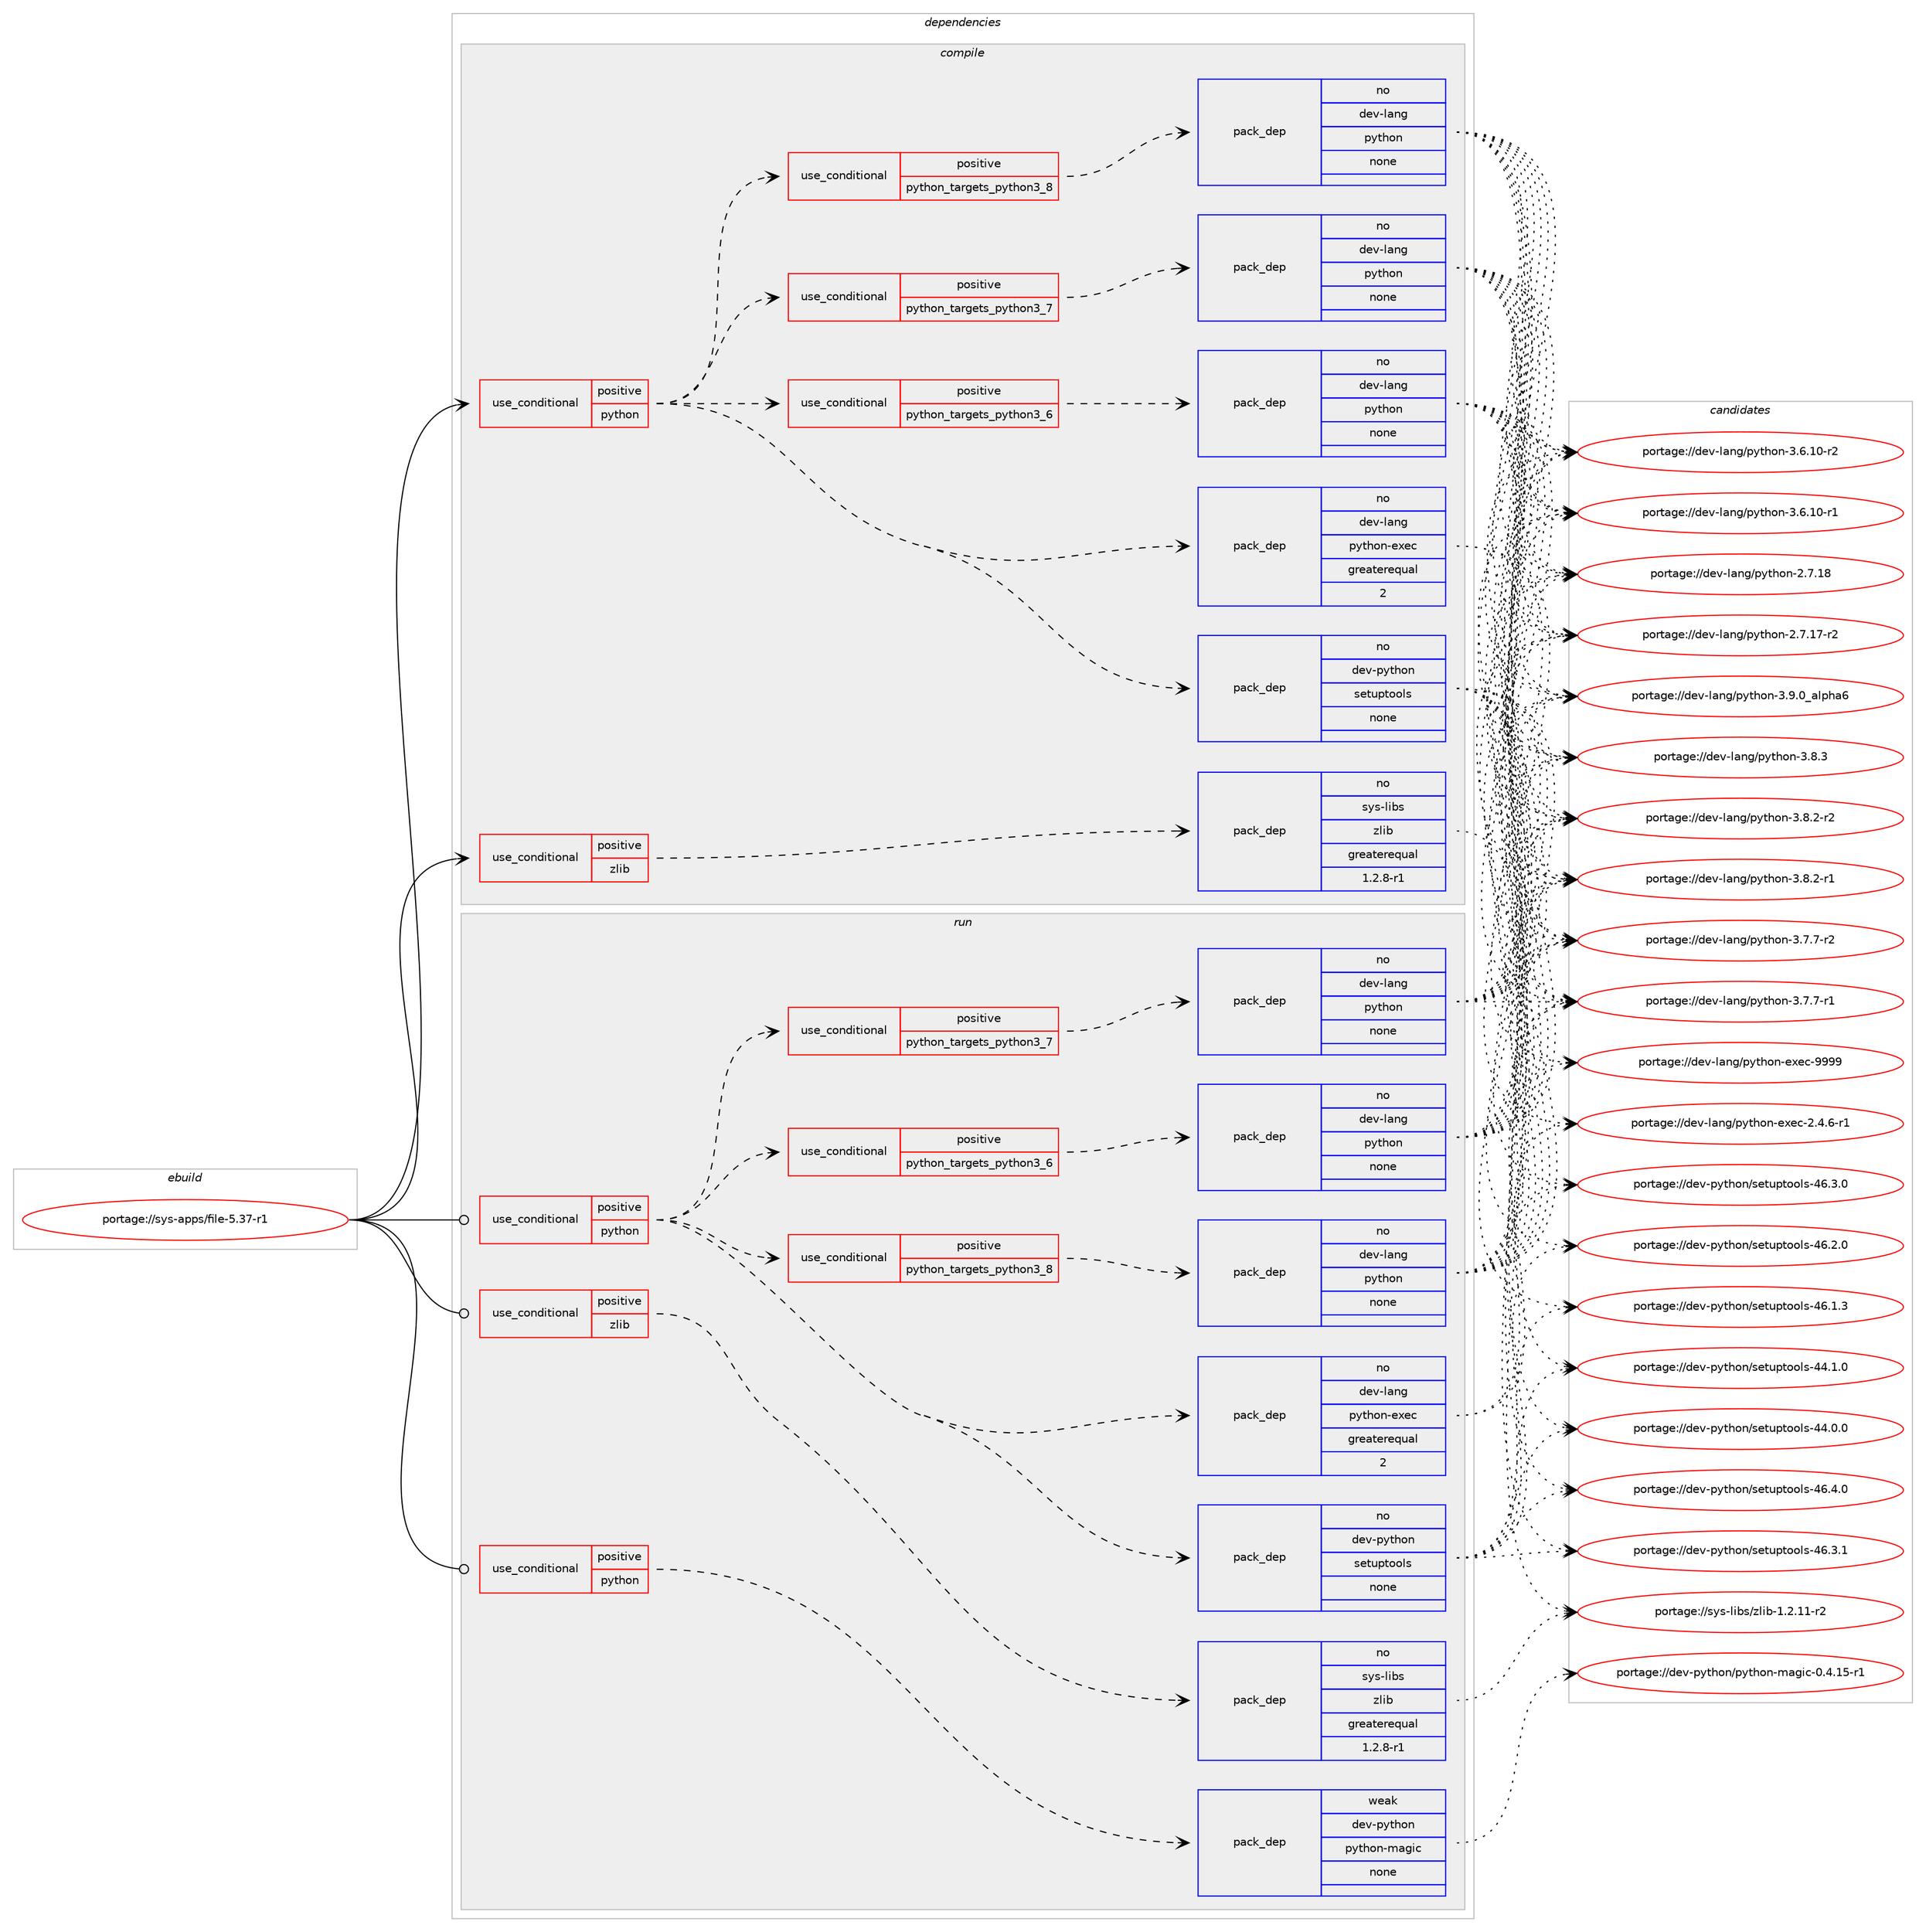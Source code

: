 digraph prolog {

# *************
# Graph options
# *************

newrank=true;
concentrate=true;
compound=true;
graph [rankdir=LR,fontname=Helvetica,fontsize=10,ranksep=1.5];#, ranksep=2.5, nodesep=0.2];
edge  [arrowhead=vee];
node  [fontname=Helvetica,fontsize=10];

# **********
# The ebuild
# **********

subgraph cluster_leftcol {
color=gray;
rank=same;
label=<<i>ebuild</i>>;
id [label="portage://sys-apps/file-5.37-r1", color=red, width=4, href="../sys-apps/file-5.37-r1.svg"];
}

# ****************
# The dependencies
# ****************

subgraph cluster_midcol {
color=gray;
label=<<i>dependencies</i>>;
subgraph cluster_compile {
fillcolor="#eeeeee";
style=filled;
label=<<i>compile</i>>;
subgraph cond1353 {
dependency6127 [label=<<TABLE BORDER="0" CELLBORDER="1" CELLSPACING="0" CELLPADDING="4"><TR><TD ROWSPAN="3" CELLPADDING="10">use_conditional</TD></TR><TR><TD>positive</TD></TR><TR><TD>python</TD></TR></TABLE>>, shape=none, color=red];
subgraph cond1354 {
dependency6128 [label=<<TABLE BORDER="0" CELLBORDER="1" CELLSPACING="0" CELLPADDING="4"><TR><TD ROWSPAN="3" CELLPADDING="10">use_conditional</TD></TR><TR><TD>positive</TD></TR><TR><TD>python_targets_python3_6</TD></TR></TABLE>>, shape=none, color=red];
subgraph pack4666 {
dependency6129 [label=<<TABLE BORDER="0" CELLBORDER="1" CELLSPACING="0" CELLPADDING="4" WIDTH="220"><TR><TD ROWSPAN="6" CELLPADDING="30">pack_dep</TD></TR><TR><TD WIDTH="110">no</TD></TR><TR><TD>dev-lang</TD></TR><TR><TD>python</TD></TR><TR><TD>none</TD></TR><TR><TD></TD></TR></TABLE>>, shape=none, color=blue];
}
dependency6128:e -> dependency6129:w [weight=20,style="dashed",arrowhead="vee"];
}
dependency6127:e -> dependency6128:w [weight=20,style="dashed",arrowhead="vee"];
subgraph cond1355 {
dependency6130 [label=<<TABLE BORDER="0" CELLBORDER="1" CELLSPACING="0" CELLPADDING="4"><TR><TD ROWSPAN="3" CELLPADDING="10">use_conditional</TD></TR><TR><TD>positive</TD></TR><TR><TD>python_targets_python3_7</TD></TR></TABLE>>, shape=none, color=red];
subgraph pack4667 {
dependency6131 [label=<<TABLE BORDER="0" CELLBORDER="1" CELLSPACING="0" CELLPADDING="4" WIDTH="220"><TR><TD ROWSPAN="6" CELLPADDING="30">pack_dep</TD></TR><TR><TD WIDTH="110">no</TD></TR><TR><TD>dev-lang</TD></TR><TR><TD>python</TD></TR><TR><TD>none</TD></TR><TR><TD></TD></TR></TABLE>>, shape=none, color=blue];
}
dependency6130:e -> dependency6131:w [weight=20,style="dashed",arrowhead="vee"];
}
dependency6127:e -> dependency6130:w [weight=20,style="dashed",arrowhead="vee"];
subgraph cond1356 {
dependency6132 [label=<<TABLE BORDER="0" CELLBORDER="1" CELLSPACING="0" CELLPADDING="4"><TR><TD ROWSPAN="3" CELLPADDING="10">use_conditional</TD></TR><TR><TD>positive</TD></TR><TR><TD>python_targets_python3_8</TD></TR></TABLE>>, shape=none, color=red];
subgraph pack4668 {
dependency6133 [label=<<TABLE BORDER="0" CELLBORDER="1" CELLSPACING="0" CELLPADDING="4" WIDTH="220"><TR><TD ROWSPAN="6" CELLPADDING="30">pack_dep</TD></TR><TR><TD WIDTH="110">no</TD></TR><TR><TD>dev-lang</TD></TR><TR><TD>python</TD></TR><TR><TD>none</TD></TR><TR><TD></TD></TR></TABLE>>, shape=none, color=blue];
}
dependency6132:e -> dependency6133:w [weight=20,style="dashed",arrowhead="vee"];
}
dependency6127:e -> dependency6132:w [weight=20,style="dashed",arrowhead="vee"];
subgraph pack4669 {
dependency6134 [label=<<TABLE BORDER="0" CELLBORDER="1" CELLSPACING="0" CELLPADDING="4" WIDTH="220"><TR><TD ROWSPAN="6" CELLPADDING="30">pack_dep</TD></TR><TR><TD WIDTH="110">no</TD></TR><TR><TD>dev-lang</TD></TR><TR><TD>python-exec</TD></TR><TR><TD>greaterequal</TD></TR><TR><TD>2</TD></TR></TABLE>>, shape=none, color=blue];
}
dependency6127:e -> dependency6134:w [weight=20,style="dashed",arrowhead="vee"];
subgraph pack4670 {
dependency6135 [label=<<TABLE BORDER="0" CELLBORDER="1" CELLSPACING="0" CELLPADDING="4" WIDTH="220"><TR><TD ROWSPAN="6" CELLPADDING="30">pack_dep</TD></TR><TR><TD WIDTH="110">no</TD></TR><TR><TD>dev-python</TD></TR><TR><TD>setuptools</TD></TR><TR><TD>none</TD></TR><TR><TD></TD></TR></TABLE>>, shape=none, color=blue];
}
dependency6127:e -> dependency6135:w [weight=20,style="dashed",arrowhead="vee"];
}
id:e -> dependency6127:w [weight=20,style="solid",arrowhead="vee"];
subgraph cond1357 {
dependency6136 [label=<<TABLE BORDER="0" CELLBORDER="1" CELLSPACING="0" CELLPADDING="4"><TR><TD ROWSPAN="3" CELLPADDING="10">use_conditional</TD></TR><TR><TD>positive</TD></TR><TR><TD>zlib</TD></TR></TABLE>>, shape=none, color=red];
subgraph pack4671 {
dependency6137 [label=<<TABLE BORDER="0" CELLBORDER="1" CELLSPACING="0" CELLPADDING="4" WIDTH="220"><TR><TD ROWSPAN="6" CELLPADDING="30">pack_dep</TD></TR><TR><TD WIDTH="110">no</TD></TR><TR><TD>sys-libs</TD></TR><TR><TD>zlib</TD></TR><TR><TD>greaterequal</TD></TR><TR><TD>1.2.8-r1</TD></TR></TABLE>>, shape=none, color=blue];
}
dependency6136:e -> dependency6137:w [weight=20,style="dashed",arrowhead="vee"];
}
id:e -> dependency6136:w [weight=20,style="solid",arrowhead="vee"];
}
subgraph cluster_compileandrun {
fillcolor="#eeeeee";
style=filled;
label=<<i>compile and run</i>>;
}
subgraph cluster_run {
fillcolor="#eeeeee";
style=filled;
label=<<i>run</i>>;
subgraph cond1358 {
dependency6138 [label=<<TABLE BORDER="0" CELLBORDER="1" CELLSPACING="0" CELLPADDING="4"><TR><TD ROWSPAN="3" CELLPADDING="10">use_conditional</TD></TR><TR><TD>positive</TD></TR><TR><TD>python</TD></TR></TABLE>>, shape=none, color=red];
subgraph cond1359 {
dependency6139 [label=<<TABLE BORDER="0" CELLBORDER="1" CELLSPACING="0" CELLPADDING="4"><TR><TD ROWSPAN="3" CELLPADDING="10">use_conditional</TD></TR><TR><TD>positive</TD></TR><TR><TD>python_targets_python3_6</TD></TR></TABLE>>, shape=none, color=red];
subgraph pack4672 {
dependency6140 [label=<<TABLE BORDER="0" CELLBORDER="1" CELLSPACING="0" CELLPADDING="4" WIDTH="220"><TR><TD ROWSPAN="6" CELLPADDING="30">pack_dep</TD></TR><TR><TD WIDTH="110">no</TD></TR><TR><TD>dev-lang</TD></TR><TR><TD>python</TD></TR><TR><TD>none</TD></TR><TR><TD></TD></TR></TABLE>>, shape=none, color=blue];
}
dependency6139:e -> dependency6140:w [weight=20,style="dashed",arrowhead="vee"];
}
dependency6138:e -> dependency6139:w [weight=20,style="dashed",arrowhead="vee"];
subgraph cond1360 {
dependency6141 [label=<<TABLE BORDER="0" CELLBORDER="1" CELLSPACING="0" CELLPADDING="4"><TR><TD ROWSPAN="3" CELLPADDING="10">use_conditional</TD></TR><TR><TD>positive</TD></TR><TR><TD>python_targets_python3_7</TD></TR></TABLE>>, shape=none, color=red];
subgraph pack4673 {
dependency6142 [label=<<TABLE BORDER="0" CELLBORDER="1" CELLSPACING="0" CELLPADDING="4" WIDTH="220"><TR><TD ROWSPAN="6" CELLPADDING="30">pack_dep</TD></TR><TR><TD WIDTH="110">no</TD></TR><TR><TD>dev-lang</TD></TR><TR><TD>python</TD></TR><TR><TD>none</TD></TR><TR><TD></TD></TR></TABLE>>, shape=none, color=blue];
}
dependency6141:e -> dependency6142:w [weight=20,style="dashed",arrowhead="vee"];
}
dependency6138:e -> dependency6141:w [weight=20,style="dashed",arrowhead="vee"];
subgraph cond1361 {
dependency6143 [label=<<TABLE BORDER="0" CELLBORDER="1" CELLSPACING="0" CELLPADDING="4"><TR><TD ROWSPAN="3" CELLPADDING="10">use_conditional</TD></TR><TR><TD>positive</TD></TR><TR><TD>python_targets_python3_8</TD></TR></TABLE>>, shape=none, color=red];
subgraph pack4674 {
dependency6144 [label=<<TABLE BORDER="0" CELLBORDER="1" CELLSPACING="0" CELLPADDING="4" WIDTH="220"><TR><TD ROWSPAN="6" CELLPADDING="30">pack_dep</TD></TR><TR><TD WIDTH="110">no</TD></TR><TR><TD>dev-lang</TD></TR><TR><TD>python</TD></TR><TR><TD>none</TD></TR><TR><TD></TD></TR></TABLE>>, shape=none, color=blue];
}
dependency6143:e -> dependency6144:w [weight=20,style="dashed",arrowhead="vee"];
}
dependency6138:e -> dependency6143:w [weight=20,style="dashed",arrowhead="vee"];
subgraph pack4675 {
dependency6145 [label=<<TABLE BORDER="0" CELLBORDER="1" CELLSPACING="0" CELLPADDING="4" WIDTH="220"><TR><TD ROWSPAN="6" CELLPADDING="30">pack_dep</TD></TR><TR><TD WIDTH="110">no</TD></TR><TR><TD>dev-lang</TD></TR><TR><TD>python-exec</TD></TR><TR><TD>greaterequal</TD></TR><TR><TD>2</TD></TR></TABLE>>, shape=none, color=blue];
}
dependency6138:e -> dependency6145:w [weight=20,style="dashed",arrowhead="vee"];
subgraph pack4676 {
dependency6146 [label=<<TABLE BORDER="0" CELLBORDER="1" CELLSPACING="0" CELLPADDING="4" WIDTH="220"><TR><TD ROWSPAN="6" CELLPADDING="30">pack_dep</TD></TR><TR><TD WIDTH="110">no</TD></TR><TR><TD>dev-python</TD></TR><TR><TD>setuptools</TD></TR><TR><TD>none</TD></TR><TR><TD></TD></TR></TABLE>>, shape=none, color=blue];
}
dependency6138:e -> dependency6146:w [weight=20,style="dashed",arrowhead="vee"];
}
id:e -> dependency6138:w [weight=20,style="solid",arrowhead="odot"];
subgraph cond1362 {
dependency6147 [label=<<TABLE BORDER="0" CELLBORDER="1" CELLSPACING="0" CELLPADDING="4"><TR><TD ROWSPAN="3" CELLPADDING="10">use_conditional</TD></TR><TR><TD>positive</TD></TR><TR><TD>python</TD></TR></TABLE>>, shape=none, color=red];
subgraph pack4677 {
dependency6148 [label=<<TABLE BORDER="0" CELLBORDER="1" CELLSPACING="0" CELLPADDING="4" WIDTH="220"><TR><TD ROWSPAN="6" CELLPADDING="30">pack_dep</TD></TR><TR><TD WIDTH="110">weak</TD></TR><TR><TD>dev-python</TD></TR><TR><TD>python-magic</TD></TR><TR><TD>none</TD></TR><TR><TD></TD></TR></TABLE>>, shape=none, color=blue];
}
dependency6147:e -> dependency6148:w [weight=20,style="dashed",arrowhead="vee"];
}
id:e -> dependency6147:w [weight=20,style="solid",arrowhead="odot"];
subgraph cond1363 {
dependency6149 [label=<<TABLE BORDER="0" CELLBORDER="1" CELLSPACING="0" CELLPADDING="4"><TR><TD ROWSPAN="3" CELLPADDING="10">use_conditional</TD></TR><TR><TD>positive</TD></TR><TR><TD>zlib</TD></TR></TABLE>>, shape=none, color=red];
subgraph pack4678 {
dependency6150 [label=<<TABLE BORDER="0" CELLBORDER="1" CELLSPACING="0" CELLPADDING="4" WIDTH="220"><TR><TD ROWSPAN="6" CELLPADDING="30">pack_dep</TD></TR><TR><TD WIDTH="110">no</TD></TR><TR><TD>sys-libs</TD></TR><TR><TD>zlib</TD></TR><TR><TD>greaterequal</TD></TR><TR><TD>1.2.8-r1</TD></TR></TABLE>>, shape=none, color=blue];
}
dependency6149:e -> dependency6150:w [weight=20,style="dashed",arrowhead="vee"];
}
id:e -> dependency6149:w [weight=20,style="solid",arrowhead="odot"];
}
}

# **************
# The candidates
# **************

subgraph cluster_choices {
rank=same;
color=gray;
label=<<i>candidates</i>>;

subgraph choice4666 {
color=black;
nodesep=1;
choice10010111845108971101034711212111610411111045514657464895971081121049754 [label="portage://dev-lang/python-3.9.0_alpha6", color=red, width=4,href="../dev-lang/python-3.9.0_alpha6.svg"];
choice100101118451089711010347112121116104111110455146564651 [label="portage://dev-lang/python-3.8.3", color=red, width=4,href="../dev-lang/python-3.8.3.svg"];
choice1001011184510897110103471121211161041111104551465646504511450 [label="portage://dev-lang/python-3.8.2-r2", color=red, width=4,href="../dev-lang/python-3.8.2-r2.svg"];
choice1001011184510897110103471121211161041111104551465646504511449 [label="portage://dev-lang/python-3.8.2-r1", color=red, width=4,href="../dev-lang/python-3.8.2-r1.svg"];
choice1001011184510897110103471121211161041111104551465546554511450 [label="portage://dev-lang/python-3.7.7-r2", color=red, width=4,href="../dev-lang/python-3.7.7-r2.svg"];
choice1001011184510897110103471121211161041111104551465546554511449 [label="portage://dev-lang/python-3.7.7-r1", color=red, width=4,href="../dev-lang/python-3.7.7-r1.svg"];
choice100101118451089711010347112121116104111110455146544649484511450 [label="portage://dev-lang/python-3.6.10-r2", color=red, width=4,href="../dev-lang/python-3.6.10-r2.svg"];
choice100101118451089711010347112121116104111110455146544649484511449 [label="portage://dev-lang/python-3.6.10-r1", color=red, width=4,href="../dev-lang/python-3.6.10-r1.svg"];
choice10010111845108971101034711212111610411111045504655464956 [label="portage://dev-lang/python-2.7.18", color=red, width=4,href="../dev-lang/python-2.7.18.svg"];
choice100101118451089711010347112121116104111110455046554649554511450 [label="portage://dev-lang/python-2.7.17-r2", color=red, width=4,href="../dev-lang/python-2.7.17-r2.svg"];
dependency6129:e -> choice10010111845108971101034711212111610411111045514657464895971081121049754:w [style=dotted,weight="100"];
dependency6129:e -> choice100101118451089711010347112121116104111110455146564651:w [style=dotted,weight="100"];
dependency6129:e -> choice1001011184510897110103471121211161041111104551465646504511450:w [style=dotted,weight="100"];
dependency6129:e -> choice1001011184510897110103471121211161041111104551465646504511449:w [style=dotted,weight="100"];
dependency6129:e -> choice1001011184510897110103471121211161041111104551465546554511450:w [style=dotted,weight="100"];
dependency6129:e -> choice1001011184510897110103471121211161041111104551465546554511449:w [style=dotted,weight="100"];
dependency6129:e -> choice100101118451089711010347112121116104111110455146544649484511450:w [style=dotted,weight="100"];
dependency6129:e -> choice100101118451089711010347112121116104111110455146544649484511449:w [style=dotted,weight="100"];
dependency6129:e -> choice10010111845108971101034711212111610411111045504655464956:w [style=dotted,weight="100"];
dependency6129:e -> choice100101118451089711010347112121116104111110455046554649554511450:w [style=dotted,weight="100"];
}
subgraph choice4667 {
color=black;
nodesep=1;
choice10010111845108971101034711212111610411111045514657464895971081121049754 [label="portage://dev-lang/python-3.9.0_alpha6", color=red, width=4,href="../dev-lang/python-3.9.0_alpha6.svg"];
choice100101118451089711010347112121116104111110455146564651 [label="portage://dev-lang/python-3.8.3", color=red, width=4,href="../dev-lang/python-3.8.3.svg"];
choice1001011184510897110103471121211161041111104551465646504511450 [label="portage://dev-lang/python-3.8.2-r2", color=red, width=4,href="../dev-lang/python-3.8.2-r2.svg"];
choice1001011184510897110103471121211161041111104551465646504511449 [label="portage://dev-lang/python-3.8.2-r1", color=red, width=4,href="../dev-lang/python-3.8.2-r1.svg"];
choice1001011184510897110103471121211161041111104551465546554511450 [label="portage://dev-lang/python-3.7.7-r2", color=red, width=4,href="../dev-lang/python-3.7.7-r2.svg"];
choice1001011184510897110103471121211161041111104551465546554511449 [label="portage://dev-lang/python-3.7.7-r1", color=red, width=4,href="../dev-lang/python-3.7.7-r1.svg"];
choice100101118451089711010347112121116104111110455146544649484511450 [label="portage://dev-lang/python-3.6.10-r2", color=red, width=4,href="../dev-lang/python-3.6.10-r2.svg"];
choice100101118451089711010347112121116104111110455146544649484511449 [label="portage://dev-lang/python-3.6.10-r1", color=red, width=4,href="../dev-lang/python-3.6.10-r1.svg"];
choice10010111845108971101034711212111610411111045504655464956 [label="portage://dev-lang/python-2.7.18", color=red, width=4,href="../dev-lang/python-2.7.18.svg"];
choice100101118451089711010347112121116104111110455046554649554511450 [label="portage://dev-lang/python-2.7.17-r2", color=red, width=4,href="../dev-lang/python-2.7.17-r2.svg"];
dependency6131:e -> choice10010111845108971101034711212111610411111045514657464895971081121049754:w [style=dotted,weight="100"];
dependency6131:e -> choice100101118451089711010347112121116104111110455146564651:w [style=dotted,weight="100"];
dependency6131:e -> choice1001011184510897110103471121211161041111104551465646504511450:w [style=dotted,weight="100"];
dependency6131:e -> choice1001011184510897110103471121211161041111104551465646504511449:w [style=dotted,weight="100"];
dependency6131:e -> choice1001011184510897110103471121211161041111104551465546554511450:w [style=dotted,weight="100"];
dependency6131:e -> choice1001011184510897110103471121211161041111104551465546554511449:w [style=dotted,weight="100"];
dependency6131:e -> choice100101118451089711010347112121116104111110455146544649484511450:w [style=dotted,weight="100"];
dependency6131:e -> choice100101118451089711010347112121116104111110455146544649484511449:w [style=dotted,weight="100"];
dependency6131:e -> choice10010111845108971101034711212111610411111045504655464956:w [style=dotted,weight="100"];
dependency6131:e -> choice100101118451089711010347112121116104111110455046554649554511450:w [style=dotted,weight="100"];
}
subgraph choice4668 {
color=black;
nodesep=1;
choice10010111845108971101034711212111610411111045514657464895971081121049754 [label="portage://dev-lang/python-3.9.0_alpha6", color=red, width=4,href="../dev-lang/python-3.9.0_alpha6.svg"];
choice100101118451089711010347112121116104111110455146564651 [label="portage://dev-lang/python-3.8.3", color=red, width=4,href="../dev-lang/python-3.8.3.svg"];
choice1001011184510897110103471121211161041111104551465646504511450 [label="portage://dev-lang/python-3.8.2-r2", color=red, width=4,href="../dev-lang/python-3.8.2-r2.svg"];
choice1001011184510897110103471121211161041111104551465646504511449 [label="portage://dev-lang/python-3.8.2-r1", color=red, width=4,href="../dev-lang/python-3.8.2-r1.svg"];
choice1001011184510897110103471121211161041111104551465546554511450 [label="portage://dev-lang/python-3.7.7-r2", color=red, width=4,href="../dev-lang/python-3.7.7-r2.svg"];
choice1001011184510897110103471121211161041111104551465546554511449 [label="portage://dev-lang/python-3.7.7-r1", color=red, width=4,href="../dev-lang/python-3.7.7-r1.svg"];
choice100101118451089711010347112121116104111110455146544649484511450 [label="portage://dev-lang/python-3.6.10-r2", color=red, width=4,href="../dev-lang/python-3.6.10-r2.svg"];
choice100101118451089711010347112121116104111110455146544649484511449 [label="portage://dev-lang/python-3.6.10-r1", color=red, width=4,href="../dev-lang/python-3.6.10-r1.svg"];
choice10010111845108971101034711212111610411111045504655464956 [label="portage://dev-lang/python-2.7.18", color=red, width=4,href="../dev-lang/python-2.7.18.svg"];
choice100101118451089711010347112121116104111110455046554649554511450 [label="portage://dev-lang/python-2.7.17-r2", color=red, width=4,href="../dev-lang/python-2.7.17-r2.svg"];
dependency6133:e -> choice10010111845108971101034711212111610411111045514657464895971081121049754:w [style=dotted,weight="100"];
dependency6133:e -> choice100101118451089711010347112121116104111110455146564651:w [style=dotted,weight="100"];
dependency6133:e -> choice1001011184510897110103471121211161041111104551465646504511450:w [style=dotted,weight="100"];
dependency6133:e -> choice1001011184510897110103471121211161041111104551465646504511449:w [style=dotted,weight="100"];
dependency6133:e -> choice1001011184510897110103471121211161041111104551465546554511450:w [style=dotted,weight="100"];
dependency6133:e -> choice1001011184510897110103471121211161041111104551465546554511449:w [style=dotted,weight="100"];
dependency6133:e -> choice100101118451089711010347112121116104111110455146544649484511450:w [style=dotted,weight="100"];
dependency6133:e -> choice100101118451089711010347112121116104111110455146544649484511449:w [style=dotted,weight="100"];
dependency6133:e -> choice10010111845108971101034711212111610411111045504655464956:w [style=dotted,weight="100"];
dependency6133:e -> choice100101118451089711010347112121116104111110455046554649554511450:w [style=dotted,weight="100"];
}
subgraph choice4669 {
color=black;
nodesep=1;
choice10010111845108971101034711212111610411111045101120101994557575757 [label="portage://dev-lang/python-exec-9999", color=red, width=4,href="../dev-lang/python-exec-9999.svg"];
choice10010111845108971101034711212111610411111045101120101994550465246544511449 [label="portage://dev-lang/python-exec-2.4.6-r1", color=red, width=4,href="../dev-lang/python-exec-2.4.6-r1.svg"];
dependency6134:e -> choice10010111845108971101034711212111610411111045101120101994557575757:w [style=dotted,weight="100"];
dependency6134:e -> choice10010111845108971101034711212111610411111045101120101994550465246544511449:w [style=dotted,weight="100"];
}
subgraph choice4670 {
color=black;
nodesep=1;
choice100101118451121211161041111104711510111611711211611111110811545525446524648 [label="portage://dev-python/setuptools-46.4.0", color=red, width=4,href="../dev-python/setuptools-46.4.0.svg"];
choice100101118451121211161041111104711510111611711211611111110811545525446514649 [label="portage://dev-python/setuptools-46.3.1", color=red, width=4,href="../dev-python/setuptools-46.3.1.svg"];
choice100101118451121211161041111104711510111611711211611111110811545525446514648 [label="portage://dev-python/setuptools-46.3.0", color=red, width=4,href="../dev-python/setuptools-46.3.0.svg"];
choice100101118451121211161041111104711510111611711211611111110811545525446504648 [label="portage://dev-python/setuptools-46.2.0", color=red, width=4,href="../dev-python/setuptools-46.2.0.svg"];
choice100101118451121211161041111104711510111611711211611111110811545525446494651 [label="portage://dev-python/setuptools-46.1.3", color=red, width=4,href="../dev-python/setuptools-46.1.3.svg"];
choice100101118451121211161041111104711510111611711211611111110811545525246494648 [label="portage://dev-python/setuptools-44.1.0", color=red, width=4,href="../dev-python/setuptools-44.1.0.svg"];
choice100101118451121211161041111104711510111611711211611111110811545525246484648 [label="portage://dev-python/setuptools-44.0.0", color=red, width=4,href="../dev-python/setuptools-44.0.0.svg"];
dependency6135:e -> choice100101118451121211161041111104711510111611711211611111110811545525446524648:w [style=dotted,weight="100"];
dependency6135:e -> choice100101118451121211161041111104711510111611711211611111110811545525446514649:w [style=dotted,weight="100"];
dependency6135:e -> choice100101118451121211161041111104711510111611711211611111110811545525446514648:w [style=dotted,weight="100"];
dependency6135:e -> choice100101118451121211161041111104711510111611711211611111110811545525446504648:w [style=dotted,weight="100"];
dependency6135:e -> choice100101118451121211161041111104711510111611711211611111110811545525446494651:w [style=dotted,weight="100"];
dependency6135:e -> choice100101118451121211161041111104711510111611711211611111110811545525246494648:w [style=dotted,weight="100"];
dependency6135:e -> choice100101118451121211161041111104711510111611711211611111110811545525246484648:w [style=dotted,weight="100"];
}
subgraph choice4671 {
color=black;
nodesep=1;
choice11512111545108105981154712210810598454946504649494511450 [label="portage://sys-libs/zlib-1.2.11-r2", color=red, width=4,href="../sys-libs/zlib-1.2.11-r2.svg"];
dependency6137:e -> choice11512111545108105981154712210810598454946504649494511450:w [style=dotted,weight="100"];
}
subgraph choice4672 {
color=black;
nodesep=1;
choice10010111845108971101034711212111610411111045514657464895971081121049754 [label="portage://dev-lang/python-3.9.0_alpha6", color=red, width=4,href="../dev-lang/python-3.9.0_alpha6.svg"];
choice100101118451089711010347112121116104111110455146564651 [label="portage://dev-lang/python-3.8.3", color=red, width=4,href="../dev-lang/python-3.8.3.svg"];
choice1001011184510897110103471121211161041111104551465646504511450 [label="portage://dev-lang/python-3.8.2-r2", color=red, width=4,href="../dev-lang/python-3.8.2-r2.svg"];
choice1001011184510897110103471121211161041111104551465646504511449 [label="portage://dev-lang/python-3.8.2-r1", color=red, width=4,href="../dev-lang/python-3.8.2-r1.svg"];
choice1001011184510897110103471121211161041111104551465546554511450 [label="portage://dev-lang/python-3.7.7-r2", color=red, width=4,href="../dev-lang/python-3.7.7-r2.svg"];
choice1001011184510897110103471121211161041111104551465546554511449 [label="portage://dev-lang/python-3.7.7-r1", color=red, width=4,href="../dev-lang/python-3.7.7-r1.svg"];
choice100101118451089711010347112121116104111110455146544649484511450 [label="portage://dev-lang/python-3.6.10-r2", color=red, width=4,href="../dev-lang/python-3.6.10-r2.svg"];
choice100101118451089711010347112121116104111110455146544649484511449 [label="portage://dev-lang/python-3.6.10-r1", color=red, width=4,href="../dev-lang/python-3.6.10-r1.svg"];
choice10010111845108971101034711212111610411111045504655464956 [label="portage://dev-lang/python-2.7.18", color=red, width=4,href="../dev-lang/python-2.7.18.svg"];
choice100101118451089711010347112121116104111110455046554649554511450 [label="portage://dev-lang/python-2.7.17-r2", color=red, width=4,href="../dev-lang/python-2.7.17-r2.svg"];
dependency6140:e -> choice10010111845108971101034711212111610411111045514657464895971081121049754:w [style=dotted,weight="100"];
dependency6140:e -> choice100101118451089711010347112121116104111110455146564651:w [style=dotted,weight="100"];
dependency6140:e -> choice1001011184510897110103471121211161041111104551465646504511450:w [style=dotted,weight="100"];
dependency6140:e -> choice1001011184510897110103471121211161041111104551465646504511449:w [style=dotted,weight="100"];
dependency6140:e -> choice1001011184510897110103471121211161041111104551465546554511450:w [style=dotted,weight="100"];
dependency6140:e -> choice1001011184510897110103471121211161041111104551465546554511449:w [style=dotted,weight="100"];
dependency6140:e -> choice100101118451089711010347112121116104111110455146544649484511450:w [style=dotted,weight="100"];
dependency6140:e -> choice100101118451089711010347112121116104111110455146544649484511449:w [style=dotted,weight="100"];
dependency6140:e -> choice10010111845108971101034711212111610411111045504655464956:w [style=dotted,weight="100"];
dependency6140:e -> choice100101118451089711010347112121116104111110455046554649554511450:w [style=dotted,weight="100"];
}
subgraph choice4673 {
color=black;
nodesep=1;
choice10010111845108971101034711212111610411111045514657464895971081121049754 [label="portage://dev-lang/python-3.9.0_alpha6", color=red, width=4,href="../dev-lang/python-3.9.0_alpha6.svg"];
choice100101118451089711010347112121116104111110455146564651 [label="portage://dev-lang/python-3.8.3", color=red, width=4,href="../dev-lang/python-3.8.3.svg"];
choice1001011184510897110103471121211161041111104551465646504511450 [label="portage://dev-lang/python-3.8.2-r2", color=red, width=4,href="../dev-lang/python-3.8.2-r2.svg"];
choice1001011184510897110103471121211161041111104551465646504511449 [label="portage://dev-lang/python-3.8.2-r1", color=red, width=4,href="../dev-lang/python-3.8.2-r1.svg"];
choice1001011184510897110103471121211161041111104551465546554511450 [label="portage://dev-lang/python-3.7.7-r2", color=red, width=4,href="../dev-lang/python-3.7.7-r2.svg"];
choice1001011184510897110103471121211161041111104551465546554511449 [label="portage://dev-lang/python-3.7.7-r1", color=red, width=4,href="../dev-lang/python-3.7.7-r1.svg"];
choice100101118451089711010347112121116104111110455146544649484511450 [label="portage://dev-lang/python-3.6.10-r2", color=red, width=4,href="../dev-lang/python-3.6.10-r2.svg"];
choice100101118451089711010347112121116104111110455146544649484511449 [label="portage://dev-lang/python-3.6.10-r1", color=red, width=4,href="../dev-lang/python-3.6.10-r1.svg"];
choice10010111845108971101034711212111610411111045504655464956 [label="portage://dev-lang/python-2.7.18", color=red, width=4,href="../dev-lang/python-2.7.18.svg"];
choice100101118451089711010347112121116104111110455046554649554511450 [label="portage://dev-lang/python-2.7.17-r2", color=red, width=4,href="../dev-lang/python-2.7.17-r2.svg"];
dependency6142:e -> choice10010111845108971101034711212111610411111045514657464895971081121049754:w [style=dotted,weight="100"];
dependency6142:e -> choice100101118451089711010347112121116104111110455146564651:w [style=dotted,weight="100"];
dependency6142:e -> choice1001011184510897110103471121211161041111104551465646504511450:w [style=dotted,weight="100"];
dependency6142:e -> choice1001011184510897110103471121211161041111104551465646504511449:w [style=dotted,weight="100"];
dependency6142:e -> choice1001011184510897110103471121211161041111104551465546554511450:w [style=dotted,weight="100"];
dependency6142:e -> choice1001011184510897110103471121211161041111104551465546554511449:w [style=dotted,weight="100"];
dependency6142:e -> choice100101118451089711010347112121116104111110455146544649484511450:w [style=dotted,weight="100"];
dependency6142:e -> choice100101118451089711010347112121116104111110455146544649484511449:w [style=dotted,weight="100"];
dependency6142:e -> choice10010111845108971101034711212111610411111045504655464956:w [style=dotted,weight="100"];
dependency6142:e -> choice100101118451089711010347112121116104111110455046554649554511450:w [style=dotted,weight="100"];
}
subgraph choice4674 {
color=black;
nodesep=1;
choice10010111845108971101034711212111610411111045514657464895971081121049754 [label="portage://dev-lang/python-3.9.0_alpha6", color=red, width=4,href="../dev-lang/python-3.9.0_alpha6.svg"];
choice100101118451089711010347112121116104111110455146564651 [label="portage://dev-lang/python-3.8.3", color=red, width=4,href="../dev-lang/python-3.8.3.svg"];
choice1001011184510897110103471121211161041111104551465646504511450 [label="portage://dev-lang/python-3.8.2-r2", color=red, width=4,href="../dev-lang/python-3.8.2-r2.svg"];
choice1001011184510897110103471121211161041111104551465646504511449 [label="portage://dev-lang/python-3.8.2-r1", color=red, width=4,href="../dev-lang/python-3.8.2-r1.svg"];
choice1001011184510897110103471121211161041111104551465546554511450 [label="portage://dev-lang/python-3.7.7-r2", color=red, width=4,href="../dev-lang/python-3.7.7-r2.svg"];
choice1001011184510897110103471121211161041111104551465546554511449 [label="portage://dev-lang/python-3.7.7-r1", color=red, width=4,href="../dev-lang/python-3.7.7-r1.svg"];
choice100101118451089711010347112121116104111110455146544649484511450 [label="portage://dev-lang/python-3.6.10-r2", color=red, width=4,href="../dev-lang/python-3.6.10-r2.svg"];
choice100101118451089711010347112121116104111110455146544649484511449 [label="portage://dev-lang/python-3.6.10-r1", color=red, width=4,href="../dev-lang/python-3.6.10-r1.svg"];
choice10010111845108971101034711212111610411111045504655464956 [label="portage://dev-lang/python-2.7.18", color=red, width=4,href="../dev-lang/python-2.7.18.svg"];
choice100101118451089711010347112121116104111110455046554649554511450 [label="portage://dev-lang/python-2.7.17-r2", color=red, width=4,href="../dev-lang/python-2.7.17-r2.svg"];
dependency6144:e -> choice10010111845108971101034711212111610411111045514657464895971081121049754:w [style=dotted,weight="100"];
dependency6144:e -> choice100101118451089711010347112121116104111110455146564651:w [style=dotted,weight="100"];
dependency6144:e -> choice1001011184510897110103471121211161041111104551465646504511450:w [style=dotted,weight="100"];
dependency6144:e -> choice1001011184510897110103471121211161041111104551465646504511449:w [style=dotted,weight="100"];
dependency6144:e -> choice1001011184510897110103471121211161041111104551465546554511450:w [style=dotted,weight="100"];
dependency6144:e -> choice1001011184510897110103471121211161041111104551465546554511449:w [style=dotted,weight="100"];
dependency6144:e -> choice100101118451089711010347112121116104111110455146544649484511450:w [style=dotted,weight="100"];
dependency6144:e -> choice100101118451089711010347112121116104111110455146544649484511449:w [style=dotted,weight="100"];
dependency6144:e -> choice10010111845108971101034711212111610411111045504655464956:w [style=dotted,weight="100"];
dependency6144:e -> choice100101118451089711010347112121116104111110455046554649554511450:w [style=dotted,weight="100"];
}
subgraph choice4675 {
color=black;
nodesep=1;
choice10010111845108971101034711212111610411111045101120101994557575757 [label="portage://dev-lang/python-exec-9999", color=red, width=4,href="../dev-lang/python-exec-9999.svg"];
choice10010111845108971101034711212111610411111045101120101994550465246544511449 [label="portage://dev-lang/python-exec-2.4.6-r1", color=red, width=4,href="../dev-lang/python-exec-2.4.6-r1.svg"];
dependency6145:e -> choice10010111845108971101034711212111610411111045101120101994557575757:w [style=dotted,weight="100"];
dependency6145:e -> choice10010111845108971101034711212111610411111045101120101994550465246544511449:w [style=dotted,weight="100"];
}
subgraph choice4676 {
color=black;
nodesep=1;
choice100101118451121211161041111104711510111611711211611111110811545525446524648 [label="portage://dev-python/setuptools-46.4.0", color=red, width=4,href="../dev-python/setuptools-46.4.0.svg"];
choice100101118451121211161041111104711510111611711211611111110811545525446514649 [label="portage://dev-python/setuptools-46.3.1", color=red, width=4,href="../dev-python/setuptools-46.3.1.svg"];
choice100101118451121211161041111104711510111611711211611111110811545525446514648 [label="portage://dev-python/setuptools-46.3.0", color=red, width=4,href="../dev-python/setuptools-46.3.0.svg"];
choice100101118451121211161041111104711510111611711211611111110811545525446504648 [label="portage://dev-python/setuptools-46.2.0", color=red, width=4,href="../dev-python/setuptools-46.2.0.svg"];
choice100101118451121211161041111104711510111611711211611111110811545525446494651 [label="portage://dev-python/setuptools-46.1.3", color=red, width=4,href="../dev-python/setuptools-46.1.3.svg"];
choice100101118451121211161041111104711510111611711211611111110811545525246494648 [label="portage://dev-python/setuptools-44.1.0", color=red, width=4,href="../dev-python/setuptools-44.1.0.svg"];
choice100101118451121211161041111104711510111611711211611111110811545525246484648 [label="portage://dev-python/setuptools-44.0.0", color=red, width=4,href="../dev-python/setuptools-44.0.0.svg"];
dependency6146:e -> choice100101118451121211161041111104711510111611711211611111110811545525446524648:w [style=dotted,weight="100"];
dependency6146:e -> choice100101118451121211161041111104711510111611711211611111110811545525446514649:w [style=dotted,weight="100"];
dependency6146:e -> choice100101118451121211161041111104711510111611711211611111110811545525446514648:w [style=dotted,weight="100"];
dependency6146:e -> choice100101118451121211161041111104711510111611711211611111110811545525446504648:w [style=dotted,weight="100"];
dependency6146:e -> choice100101118451121211161041111104711510111611711211611111110811545525446494651:w [style=dotted,weight="100"];
dependency6146:e -> choice100101118451121211161041111104711510111611711211611111110811545525246494648:w [style=dotted,weight="100"];
dependency6146:e -> choice100101118451121211161041111104711510111611711211611111110811545525246484648:w [style=dotted,weight="100"];
}
subgraph choice4677 {
color=black;
nodesep=1;
choice1001011184511212111610411111047112121116104111110451099710310599454846524649534511449 [label="portage://dev-python/python-magic-0.4.15-r1", color=red, width=4,href="../dev-python/python-magic-0.4.15-r1.svg"];
dependency6148:e -> choice1001011184511212111610411111047112121116104111110451099710310599454846524649534511449:w [style=dotted,weight="100"];
}
subgraph choice4678 {
color=black;
nodesep=1;
choice11512111545108105981154712210810598454946504649494511450 [label="portage://sys-libs/zlib-1.2.11-r2", color=red, width=4,href="../sys-libs/zlib-1.2.11-r2.svg"];
dependency6150:e -> choice11512111545108105981154712210810598454946504649494511450:w [style=dotted,weight="100"];
}
}

}
